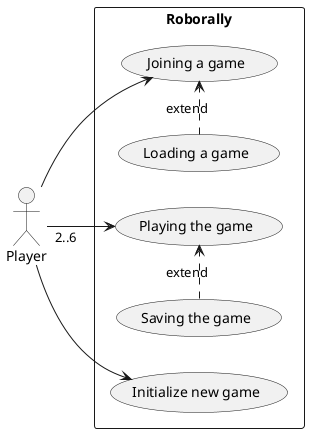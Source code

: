 @startuml
'https://plantuml.com/use-case-diagram
left to right direction
actor "Player" as Player
rectangle Roborally {
    usecase "Initialize new game" as init
    usecase "Joining a game" as join
    usecase "Playing the game" as play
    usecase "Saving the game" as saving
    usecase "Loading a game" as load
    load .> join: extend
    saving .> play: extend

}
Player --> init
Player --> join
Player "2..6"--> play


@enduml